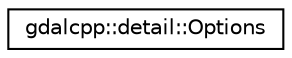 digraph "Graphical Class Hierarchy"
{
 // LATEX_PDF_SIZE
  edge [fontname="Helvetica",fontsize="10",labelfontname="Helvetica",labelfontsize="10"];
  node [fontname="Helvetica",fontsize="10",shape=record];
  rankdir="LR";
  Node0 [label="gdalcpp::detail::Options",height=0.2,width=0.4,color="black", fillcolor="white", style="filled",URL="$structgdalcpp_1_1detail_1_1_options.html",tooltip=" "];
}
